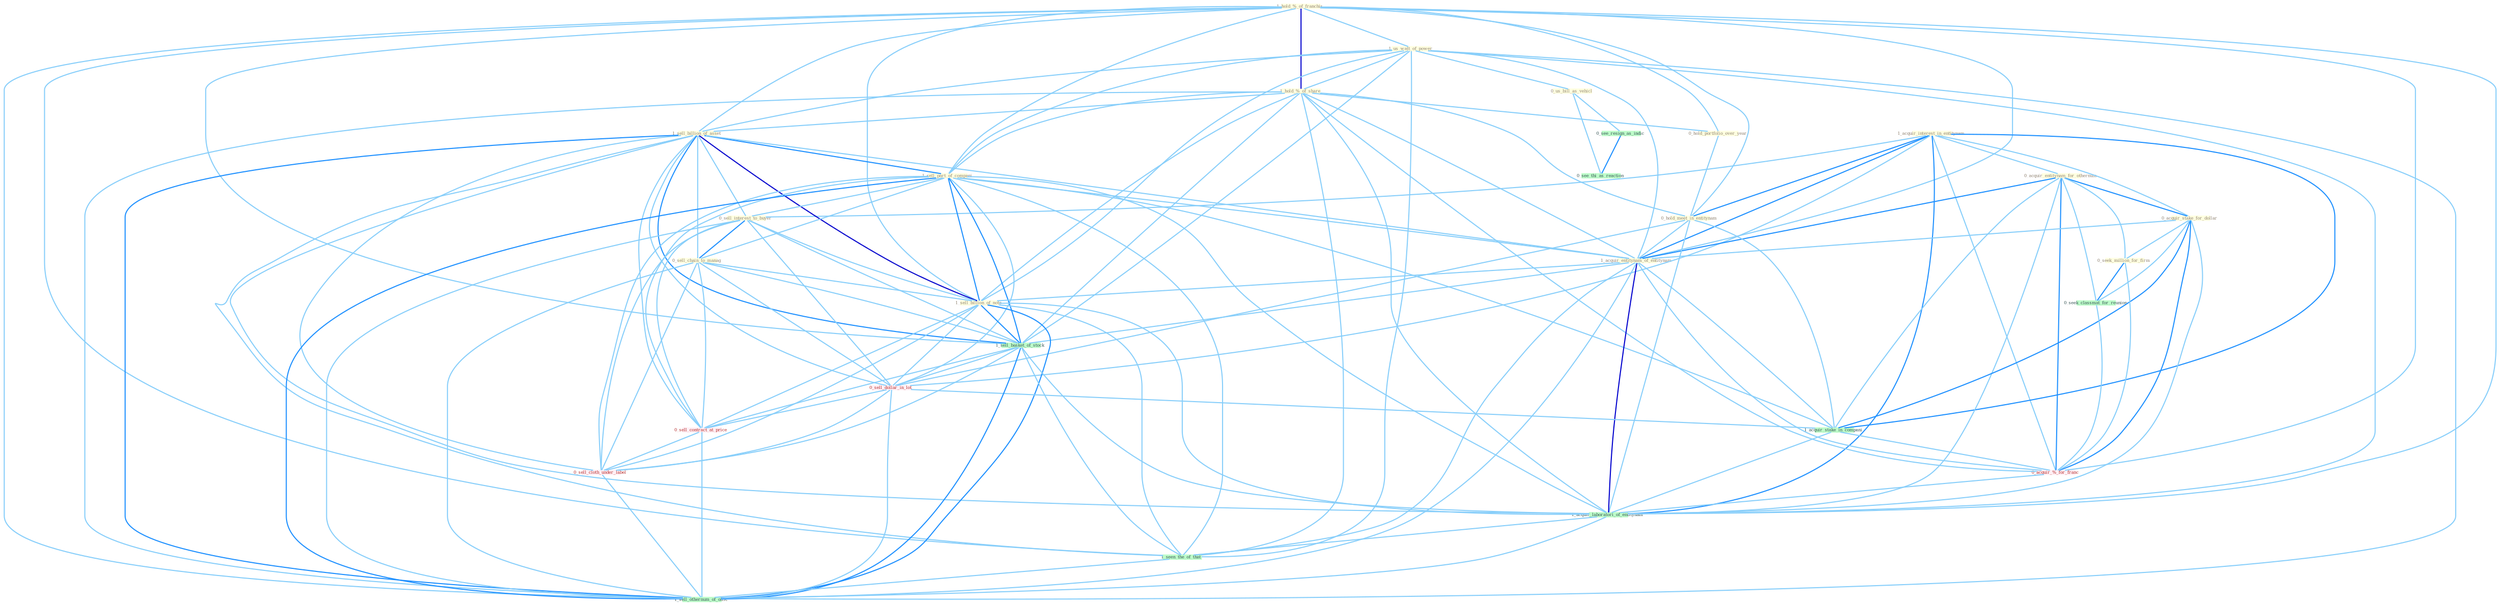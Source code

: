 Graph G{ 
    node
    [shape=polygon,style=filled,width=.5,height=.06,color="#BDFCC9",fixedsize=true,fontsize=4,
    fontcolor="#2f4f4f"];
    {node
    [color="#ffffe0", fontcolor="#8b7d6b"] "1_hold_%_of_franchis " "1_acquir_interest_in_entitynam " "1_us_watt_of_power " "1_hold_%_of_share " "0_us_bill_as_vehicl " "0_acquir_entitynam_for_othernum " "1_sell_billion_of_asset " "1_sell_part_of_compani " "0_sell_interest_to_buyer " "0_sell_chain_to_manag " "0_acquir_stake_for_dollar " "0_hold_portfolio_over_year " "0_hold_meet_in_entitynam " "0_seek_million_for_firm " "1_acquir_entitynam_of_entitynam " "1_sell_billion_of_note "}
{node [color="#fff0f5", fontcolor="#b22222"] "0_sell_dollar_in_lot " "0_acquir_%_for_franc " "0_sell_contract_at_price " "0_sell_cloth_under_label "}
edge [color="#B0E2FF"];

	"1_hold_%_of_franchis " -- "1_us_watt_of_power " [w="1", color="#87cefa" ];
	"1_hold_%_of_franchis " -- "1_hold_%_of_share " [w="3", color="#0000cd" , len=0.6];
	"1_hold_%_of_franchis " -- "1_sell_billion_of_asset " [w="1", color="#87cefa" ];
	"1_hold_%_of_franchis " -- "1_sell_part_of_compani " [w="1", color="#87cefa" ];
	"1_hold_%_of_franchis " -- "0_hold_portfolio_over_year " [w="1", color="#87cefa" ];
	"1_hold_%_of_franchis " -- "0_hold_meet_in_entitynam " [w="1", color="#87cefa" ];
	"1_hold_%_of_franchis " -- "1_acquir_entitynam_of_entitynam " [w="1", color="#87cefa" ];
	"1_hold_%_of_franchis " -- "1_sell_billion_of_note " [w="1", color="#87cefa" ];
	"1_hold_%_of_franchis " -- "1_sell_basket_of_stock " [w="1", color="#87cefa" ];
	"1_hold_%_of_franchis " -- "0_acquir_%_for_franc " [w="1", color="#87cefa" ];
	"1_hold_%_of_franchis " -- "1_acquir_laboratori_of_entitynam " [w="1", color="#87cefa" ];
	"1_hold_%_of_franchis " -- "1_seen_the_of_that " [w="1", color="#87cefa" ];
	"1_hold_%_of_franchis " -- "1_sell_othernum_of_offic " [w="1", color="#87cefa" ];
	"1_acquir_interest_in_entitynam " -- "0_acquir_entitynam_for_othernum " [w="1", color="#87cefa" ];
	"1_acquir_interest_in_entitynam " -- "0_sell_interest_to_buyer " [w="1", color="#87cefa" ];
	"1_acquir_interest_in_entitynam " -- "0_acquir_stake_for_dollar " [w="1", color="#87cefa" ];
	"1_acquir_interest_in_entitynam " -- "0_hold_meet_in_entitynam " [w="2", color="#1e90ff" , len=0.8];
	"1_acquir_interest_in_entitynam " -- "1_acquir_entitynam_of_entitynam " [w="2", color="#1e90ff" , len=0.8];
	"1_acquir_interest_in_entitynam " -- "0_sell_dollar_in_lot " [w="1", color="#87cefa" ];
	"1_acquir_interest_in_entitynam " -- "1_acquir_stake_in_compani " [w="2", color="#1e90ff" , len=0.8];
	"1_acquir_interest_in_entitynam " -- "0_acquir_%_for_franc " [w="1", color="#87cefa" ];
	"1_acquir_interest_in_entitynam " -- "1_acquir_laboratori_of_entitynam " [w="2", color="#1e90ff" , len=0.8];
	"1_us_watt_of_power " -- "1_hold_%_of_share " [w="1", color="#87cefa" ];
	"1_us_watt_of_power " -- "0_us_bill_as_vehicl " [w="1", color="#87cefa" ];
	"1_us_watt_of_power " -- "1_sell_billion_of_asset " [w="1", color="#87cefa" ];
	"1_us_watt_of_power " -- "1_sell_part_of_compani " [w="1", color="#87cefa" ];
	"1_us_watt_of_power " -- "1_acquir_entitynam_of_entitynam " [w="1", color="#87cefa" ];
	"1_us_watt_of_power " -- "1_sell_billion_of_note " [w="1", color="#87cefa" ];
	"1_us_watt_of_power " -- "1_sell_basket_of_stock " [w="1", color="#87cefa" ];
	"1_us_watt_of_power " -- "1_acquir_laboratori_of_entitynam " [w="1", color="#87cefa" ];
	"1_us_watt_of_power " -- "1_seen_the_of_that " [w="1", color="#87cefa" ];
	"1_us_watt_of_power " -- "1_sell_othernum_of_offic " [w="1", color="#87cefa" ];
	"1_hold_%_of_share " -- "1_sell_billion_of_asset " [w="1", color="#87cefa" ];
	"1_hold_%_of_share " -- "1_sell_part_of_compani " [w="1", color="#87cefa" ];
	"1_hold_%_of_share " -- "0_hold_portfolio_over_year " [w="1", color="#87cefa" ];
	"1_hold_%_of_share " -- "0_hold_meet_in_entitynam " [w="1", color="#87cefa" ];
	"1_hold_%_of_share " -- "1_acquir_entitynam_of_entitynam " [w="1", color="#87cefa" ];
	"1_hold_%_of_share " -- "1_sell_billion_of_note " [w="1", color="#87cefa" ];
	"1_hold_%_of_share " -- "1_sell_basket_of_stock " [w="1", color="#87cefa" ];
	"1_hold_%_of_share " -- "0_acquir_%_for_franc " [w="1", color="#87cefa" ];
	"1_hold_%_of_share " -- "1_acquir_laboratori_of_entitynam " [w="1", color="#87cefa" ];
	"1_hold_%_of_share " -- "1_seen_the_of_that " [w="1", color="#87cefa" ];
	"1_hold_%_of_share " -- "1_sell_othernum_of_offic " [w="1", color="#87cefa" ];
	"0_us_bill_as_vehicl " -- "0_see_resign_as_indic " [w="1", color="#87cefa" ];
	"0_us_bill_as_vehicl " -- "0_see_thi_as_reaction " [w="1", color="#87cefa" ];
	"0_acquir_entitynam_for_othernum " -- "0_acquir_stake_for_dollar " [w="2", color="#1e90ff" , len=0.8];
	"0_acquir_entitynam_for_othernum " -- "0_seek_million_for_firm " [w="1", color="#87cefa" ];
	"0_acquir_entitynam_for_othernum " -- "1_acquir_entitynam_of_entitynam " [w="2", color="#1e90ff" , len=0.8];
	"0_acquir_entitynam_for_othernum " -- "0_seek_classmat_for_reunion " [w="1", color="#87cefa" ];
	"0_acquir_entitynam_for_othernum " -- "1_acquir_stake_in_compani " [w="1", color="#87cefa" ];
	"0_acquir_entitynam_for_othernum " -- "0_acquir_%_for_franc " [w="2", color="#1e90ff" , len=0.8];
	"0_acquir_entitynam_for_othernum " -- "1_acquir_laboratori_of_entitynam " [w="1", color="#87cefa" ];
	"1_sell_billion_of_asset " -- "1_sell_part_of_compani " [w="2", color="#1e90ff" , len=0.8];
	"1_sell_billion_of_asset " -- "0_sell_interest_to_buyer " [w="1", color="#87cefa" ];
	"1_sell_billion_of_asset " -- "0_sell_chain_to_manag " [w="1", color="#87cefa" ];
	"1_sell_billion_of_asset " -- "1_acquir_entitynam_of_entitynam " [w="1", color="#87cefa" ];
	"1_sell_billion_of_asset " -- "1_sell_billion_of_note " [w="3", color="#0000cd" , len=0.6];
	"1_sell_billion_of_asset " -- "1_sell_basket_of_stock " [w="2", color="#1e90ff" , len=0.8];
	"1_sell_billion_of_asset " -- "0_sell_dollar_in_lot " [w="1", color="#87cefa" ];
	"1_sell_billion_of_asset " -- "0_sell_contract_at_price " [w="1", color="#87cefa" ];
	"1_sell_billion_of_asset " -- "1_acquir_laboratori_of_entitynam " [w="1", color="#87cefa" ];
	"1_sell_billion_of_asset " -- "0_sell_cloth_under_label " [w="1", color="#87cefa" ];
	"1_sell_billion_of_asset " -- "1_seen_the_of_that " [w="1", color="#87cefa" ];
	"1_sell_billion_of_asset " -- "1_sell_othernum_of_offic " [w="2", color="#1e90ff" , len=0.8];
	"1_sell_part_of_compani " -- "0_sell_interest_to_buyer " [w="1", color="#87cefa" ];
	"1_sell_part_of_compani " -- "0_sell_chain_to_manag " [w="1", color="#87cefa" ];
	"1_sell_part_of_compani " -- "1_acquir_entitynam_of_entitynam " [w="1", color="#87cefa" ];
	"1_sell_part_of_compani " -- "1_sell_billion_of_note " [w="2", color="#1e90ff" , len=0.8];
	"1_sell_part_of_compani " -- "1_sell_basket_of_stock " [w="2", color="#1e90ff" , len=0.8];
	"1_sell_part_of_compani " -- "0_sell_dollar_in_lot " [w="1", color="#87cefa" ];
	"1_sell_part_of_compani " -- "1_acquir_stake_in_compani " [w="1", color="#87cefa" ];
	"1_sell_part_of_compani " -- "0_sell_contract_at_price " [w="1", color="#87cefa" ];
	"1_sell_part_of_compani " -- "1_acquir_laboratori_of_entitynam " [w="1", color="#87cefa" ];
	"1_sell_part_of_compani " -- "0_sell_cloth_under_label " [w="1", color="#87cefa" ];
	"1_sell_part_of_compani " -- "1_seen_the_of_that " [w="1", color="#87cefa" ];
	"1_sell_part_of_compani " -- "1_sell_othernum_of_offic " [w="2", color="#1e90ff" , len=0.8];
	"0_sell_interest_to_buyer " -- "0_sell_chain_to_manag " [w="2", color="#1e90ff" , len=0.8];
	"0_sell_interest_to_buyer " -- "1_sell_billion_of_note " [w="1", color="#87cefa" ];
	"0_sell_interest_to_buyer " -- "1_sell_basket_of_stock " [w="1", color="#87cefa" ];
	"0_sell_interest_to_buyer " -- "0_sell_dollar_in_lot " [w="1", color="#87cefa" ];
	"0_sell_interest_to_buyer " -- "0_sell_contract_at_price " [w="1", color="#87cefa" ];
	"0_sell_interest_to_buyer " -- "0_sell_cloth_under_label " [w="1", color="#87cefa" ];
	"0_sell_interest_to_buyer " -- "1_sell_othernum_of_offic " [w="1", color="#87cefa" ];
	"0_sell_chain_to_manag " -- "1_sell_billion_of_note " [w="1", color="#87cefa" ];
	"0_sell_chain_to_manag " -- "1_sell_basket_of_stock " [w="1", color="#87cefa" ];
	"0_sell_chain_to_manag " -- "0_sell_dollar_in_lot " [w="1", color="#87cefa" ];
	"0_sell_chain_to_manag " -- "0_sell_contract_at_price " [w="1", color="#87cefa" ];
	"0_sell_chain_to_manag " -- "0_sell_cloth_under_label " [w="1", color="#87cefa" ];
	"0_sell_chain_to_manag " -- "1_sell_othernum_of_offic " [w="1", color="#87cefa" ];
	"0_acquir_stake_for_dollar " -- "0_seek_million_for_firm " [w="1", color="#87cefa" ];
	"0_acquir_stake_for_dollar " -- "1_acquir_entitynam_of_entitynam " [w="1", color="#87cefa" ];
	"0_acquir_stake_for_dollar " -- "0_seek_classmat_for_reunion " [w="1", color="#87cefa" ];
	"0_acquir_stake_for_dollar " -- "1_acquir_stake_in_compani " [w="2", color="#1e90ff" , len=0.8];
	"0_acquir_stake_for_dollar " -- "0_acquir_%_for_franc " [w="2", color="#1e90ff" , len=0.8];
	"0_acquir_stake_for_dollar " -- "1_acquir_laboratori_of_entitynam " [w="1", color="#87cefa" ];
	"0_hold_portfolio_over_year " -- "0_hold_meet_in_entitynam " [w="1", color="#87cefa" ];
	"0_hold_meet_in_entitynam " -- "1_acquir_entitynam_of_entitynam " [w="1", color="#87cefa" ];
	"0_hold_meet_in_entitynam " -- "0_sell_dollar_in_lot " [w="1", color="#87cefa" ];
	"0_hold_meet_in_entitynam " -- "1_acquir_stake_in_compani " [w="1", color="#87cefa" ];
	"0_hold_meet_in_entitynam " -- "1_acquir_laboratori_of_entitynam " [w="1", color="#87cefa" ];
	"0_seek_million_for_firm " -- "0_seek_classmat_for_reunion " [w="2", color="#1e90ff" , len=0.8];
	"0_seek_million_for_firm " -- "0_acquir_%_for_franc " [w="1", color="#87cefa" ];
	"1_acquir_entitynam_of_entitynam " -- "1_sell_billion_of_note " [w="1", color="#87cefa" ];
	"1_acquir_entitynam_of_entitynam " -- "1_sell_basket_of_stock " [w="1", color="#87cefa" ];
	"1_acquir_entitynam_of_entitynam " -- "1_acquir_stake_in_compani " [w="1", color="#87cefa" ];
	"1_acquir_entitynam_of_entitynam " -- "0_acquir_%_for_franc " [w="1", color="#87cefa" ];
	"1_acquir_entitynam_of_entitynam " -- "1_acquir_laboratori_of_entitynam " [w="3", color="#0000cd" , len=0.6];
	"1_acquir_entitynam_of_entitynam " -- "1_seen_the_of_that " [w="1", color="#87cefa" ];
	"1_acquir_entitynam_of_entitynam " -- "1_sell_othernum_of_offic " [w="1", color="#87cefa" ];
	"1_sell_billion_of_note " -- "1_sell_basket_of_stock " [w="2", color="#1e90ff" , len=0.8];
	"1_sell_billion_of_note " -- "0_sell_dollar_in_lot " [w="1", color="#87cefa" ];
	"1_sell_billion_of_note " -- "0_sell_contract_at_price " [w="1", color="#87cefa" ];
	"1_sell_billion_of_note " -- "1_acquir_laboratori_of_entitynam " [w="1", color="#87cefa" ];
	"1_sell_billion_of_note " -- "0_sell_cloth_under_label " [w="1", color="#87cefa" ];
	"1_sell_billion_of_note " -- "1_seen_the_of_that " [w="1", color="#87cefa" ];
	"1_sell_billion_of_note " -- "1_sell_othernum_of_offic " [w="2", color="#1e90ff" , len=0.8];
	"0_seek_classmat_for_reunion " -- "0_acquir_%_for_franc " [w="1", color="#87cefa" ];
	"1_sell_basket_of_stock " -- "0_sell_dollar_in_lot " [w="1", color="#87cefa" ];
	"1_sell_basket_of_stock " -- "0_sell_contract_at_price " [w="1", color="#87cefa" ];
	"1_sell_basket_of_stock " -- "1_acquir_laboratori_of_entitynam " [w="1", color="#87cefa" ];
	"1_sell_basket_of_stock " -- "0_sell_cloth_under_label " [w="1", color="#87cefa" ];
	"1_sell_basket_of_stock " -- "1_seen_the_of_that " [w="1", color="#87cefa" ];
	"1_sell_basket_of_stock " -- "1_sell_othernum_of_offic " [w="2", color="#1e90ff" , len=0.8];
	"0_sell_dollar_in_lot " -- "1_acquir_stake_in_compani " [w="1", color="#87cefa" ];
	"0_sell_dollar_in_lot " -- "0_sell_contract_at_price " [w="1", color="#87cefa" ];
	"0_sell_dollar_in_lot " -- "0_sell_cloth_under_label " [w="1", color="#87cefa" ];
	"0_sell_dollar_in_lot " -- "1_sell_othernum_of_offic " [w="1", color="#87cefa" ];
	"0_see_resign_as_indic " -- "0_see_thi_as_reaction " [w="2", color="#1e90ff" , len=0.8];
	"1_acquir_stake_in_compani " -- "0_acquir_%_for_franc " [w="1", color="#87cefa" ];
	"1_acquir_stake_in_compani " -- "1_acquir_laboratori_of_entitynam " [w="1", color="#87cefa" ];
	"0_acquir_%_for_franc " -- "1_acquir_laboratori_of_entitynam " [w="1", color="#87cefa" ];
	"0_sell_contract_at_price " -- "0_sell_cloth_under_label " [w="1", color="#87cefa" ];
	"0_sell_contract_at_price " -- "1_sell_othernum_of_offic " [w="1", color="#87cefa" ];
	"1_acquir_laboratori_of_entitynam " -- "1_seen_the_of_that " [w="1", color="#87cefa" ];
	"1_acquir_laboratori_of_entitynam " -- "1_sell_othernum_of_offic " [w="1", color="#87cefa" ];
	"0_sell_cloth_under_label " -- "1_sell_othernum_of_offic " [w="1", color="#87cefa" ];
	"1_seen_the_of_that " -- "1_sell_othernum_of_offic " [w="1", color="#87cefa" ];
}
